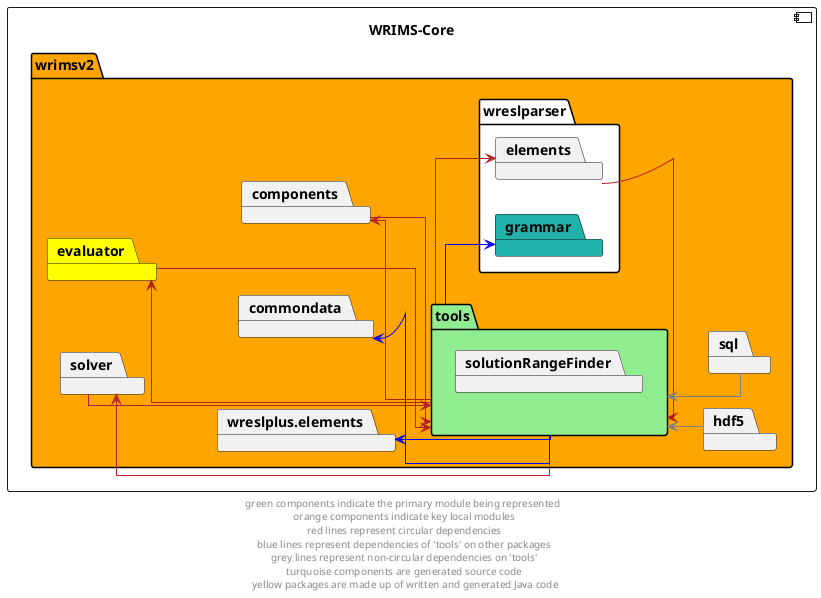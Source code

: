 @startuml
left to right direction
skinparam linetype ortho

component wrims_core as "WRIMS-Core" {
        package wrimsv2 #orange {
            package tools #lightgreen {
                package solutionRangeFinder
            }
        package commondata
        package components
        package evaluator #yellow
        package solver
        package wreslparser #white {
            package elements
            package grammar #lightseagreen
        }
        package wreslplus.elements

        package hdf5
        package sql
    }
}

tools -u->  components #firebrick
components -->  tools #firebrick
tools -l->  evaluator #firebrick
evaluator -->  tools #firebrick
tools -u->  solver #firebrick
solver -->  tools #firebrick
tools -r->  elements #firebrick
elements -l->  tools #firebrick

tools -u->  commondata #blue
tools -u-> grammar #blue
tools -u->  wreslplus.elements #blue
hdf5 -u->  tools #grey
sql -u-> tools #grey

' The following relationships are hidden and used to format the diagram. They do not represent actual dependencies.
components -u[hidden]-> evaluator
commondata -u[hidden]-> solver
'solver -r[hidden]-> wreslparser.elements
'hdf5 -l[hidden]->  solver
'parallel -l[hidden]-> hdf5
'sql -l[hidden]-> parallel

footer "green components indicate the primary module being represented \n orange components indicate key local modules \n red lines represent circular dependencies \n blue lines represent dependencies of 'tools' on other packages \n grey lines represent non-circular dependencies on 'tools' \n turquoise components are generated source code \n yellow packages are made up of written and generated Java code"
@enduml
